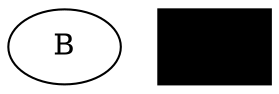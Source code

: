 digraph {
	1 [label=B filename=1]
	node [color=black shape=record style=filled]
	2 [label=B filename=2]
	node [color=black shape=record style=filled]
}
